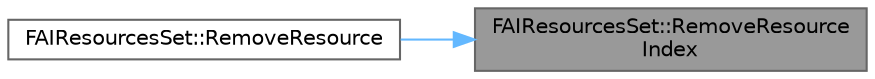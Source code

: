 digraph "FAIResourcesSet::RemoveResourceIndex"
{
 // INTERACTIVE_SVG=YES
 // LATEX_PDF_SIZE
  bgcolor="transparent";
  edge [fontname=Helvetica,fontsize=10,labelfontname=Helvetica,labelfontsize=10];
  node [fontname=Helvetica,fontsize=10,shape=box,height=0.2,width=0.4];
  rankdir="RL";
  Node1 [id="Node000001",label="FAIResourcesSet::RemoveResource\lIndex",height=0.2,width=0.4,color="gray40", fillcolor="grey60", style="filled", fontcolor="black",tooltip=" "];
  Node1 -> Node2 [id="edge1_Node000001_Node000002",dir="back",color="steelblue1",style="solid",tooltip=" "];
  Node2 [id="Node000002",label="FAIResourcesSet::RemoveResource",height=0.2,width=0.4,color="grey40", fillcolor="white", style="filled",URL="$dc/d4a/structFAIResourcesSet.html#a360c42b9459b242b80b515c56d2eb9c9",tooltip=" "];
}
